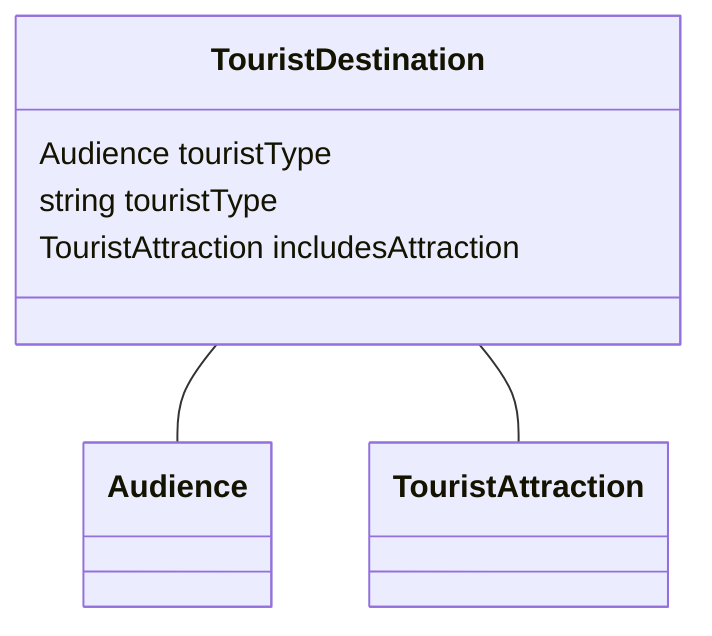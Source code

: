 classDiagram
  TouristDestination -- Audience
  TouristDestination -- TouristAttraction


class TouristDestination {

  Audience touristType
  string touristType
  TouristAttraction includesAttraction

 }